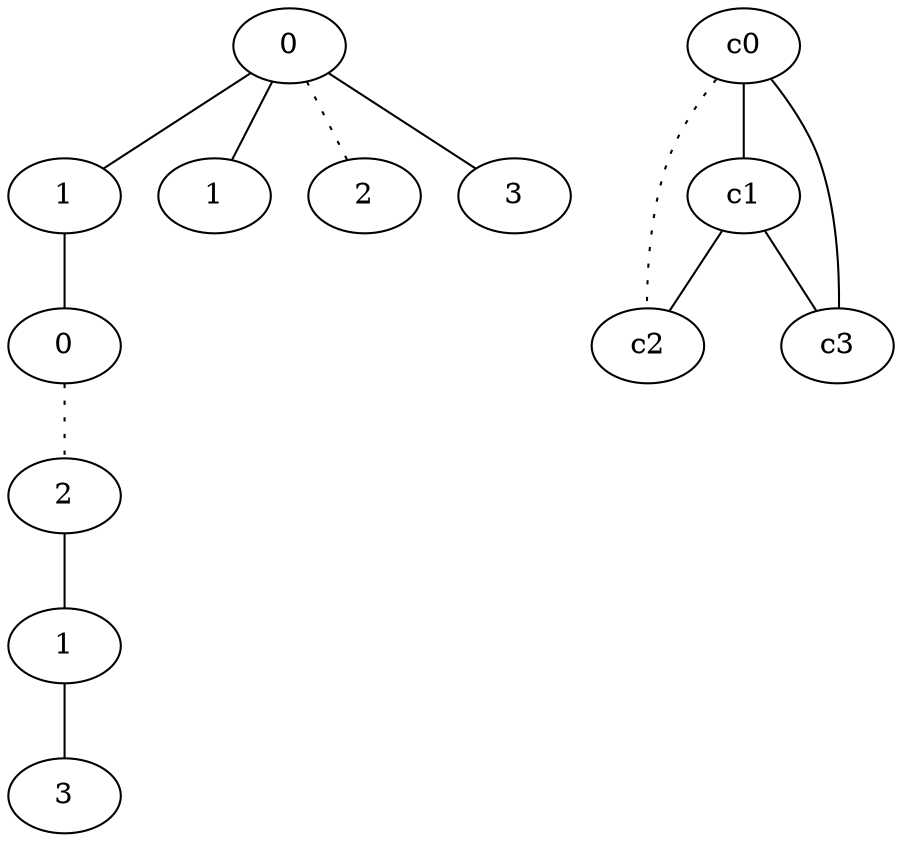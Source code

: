 graph {
a0[label=0];
a1[label=1];
a2[label=0];
a3[label=2];
a4[label=1];
a5[label=3];
a6[label=1];
a7[label=2];
a8[label=3];
a0 -- a1;
a0 -- a6;
a0 -- a7 [style=dotted];
a0 -- a8;
a1 -- a2;
a2 -- a3 [style=dotted];
a3 -- a4;
a4 -- a5;
c0 -- c1;
c0 -- c2 [style=dotted];
c0 -- c3;
c1 -- c2;
c1 -- c3;
}
